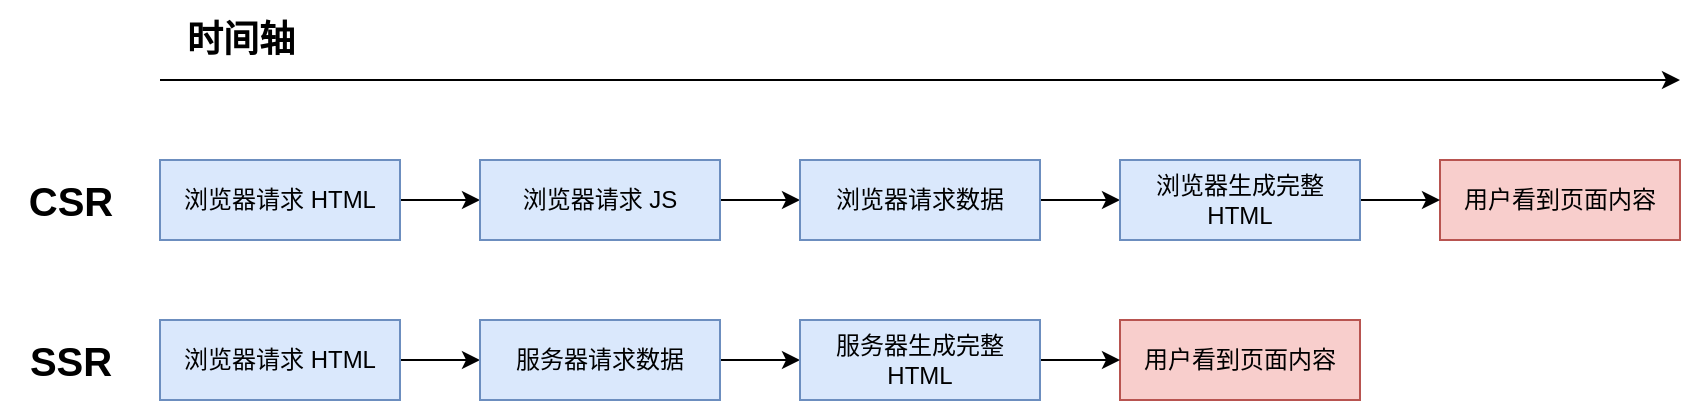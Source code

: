 <mxfile version="21.0.2" type="github">
  <diagram name="第 1 页" id="Dc70c8iUVvS1Q9qTM1lu">
    <mxGraphModel dx="955" dy="613" grid="0" gridSize="10" guides="1" tooltips="1" connect="1" arrows="1" fold="1" page="0" pageScale="1" pageWidth="827" pageHeight="1169" math="0" shadow="0">
      <root>
        <mxCell id="0" />
        <mxCell id="1" parent="0" />
        <mxCell id="fsB3KkUO0RHxOK5EsC4q-1" value="" style="endArrow=classic;html=1;rounded=0;" edge="1" parent="1">
          <mxGeometry width="50" height="50" relative="1" as="geometry">
            <mxPoint x="120" y="80" as="sourcePoint" />
            <mxPoint x="880" y="80" as="targetPoint" />
          </mxGeometry>
        </mxCell>
        <mxCell id="fsB3KkUO0RHxOK5EsC4q-2" value="时间轴" style="text;html=1;align=center;verticalAlign=middle;resizable=0;points=[];autosize=1;strokeColor=none;fillColor=none;fontStyle=1;fontSize=18;" vertex="1" parent="1">
          <mxGeometry x="120" y="40" width="80" height="40" as="geometry" />
        </mxCell>
        <mxCell id="fsB3KkUO0RHxOK5EsC4q-15" style="edgeStyle=orthogonalEdgeStyle;rounded=0;orthogonalLoop=1;jettySize=auto;html=1;exitX=1;exitY=0.5;exitDx=0;exitDy=0;entryX=0;entryY=0.5;entryDx=0;entryDy=0;" edge="1" parent="1" source="fsB3KkUO0RHxOK5EsC4q-5" target="fsB3KkUO0RHxOK5EsC4q-8">
          <mxGeometry relative="1" as="geometry" />
        </mxCell>
        <mxCell id="fsB3KkUO0RHxOK5EsC4q-5" value="浏览器请求 HTML" style="whiteSpace=wrap;html=1;fillColor=#dae8fc;strokeColor=#6c8ebf;" vertex="1" parent="1">
          <mxGeometry x="120" y="120" width="120" height="40" as="geometry" />
        </mxCell>
        <mxCell id="fsB3KkUO0RHxOK5EsC4q-6" value="CSR" style="text;html=1;align=center;verticalAlign=middle;resizable=0;points=[];autosize=1;strokeColor=none;fillColor=none;fontSize=20;fontStyle=1" vertex="1" parent="1">
          <mxGeometry x="40" y="120" width="70" height="40" as="geometry" />
        </mxCell>
        <mxCell id="fsB3KkUO0RHxOK5EsC4q-7" value="SSR" style="text;html=1;align=center;verticalAlign=middle;resizable=0;points=[];autosize=1;strokeColor=none;fillColor=none;fontSize=20;fontStyle=1" vertex="1" parent="1">
          <mxGeometry x="45" y="200" width="60" height="40" as="geometry" />
        </mxCell>
        <mxCell id="fsB3KkUO0RHxOK5EsC4q-16" style="edgeStyle=orthogonalEdgeStyle;rounded=0;orthogonalLoop=1;jettySize=auto;html=1;exitX=1;exitY=0.5;exitDx=0;exitDy=0;entryX=0;entryY=0.5;entryDx=0;entryDy=0;" edge="1" parent="1" source="fsB3KkUO0RHxOK5EsC4q-8" target="fsB3KkUO0RHxOK5EsC4q-9">
          <mxGeometry relative="1" as="geometry" />
        </mxCell>
        <mxCell id="fsB3KkUO0RHxOK5EsC4q-8" value="浏览器请求 JS" style="whiteSpace=wrap;html=1;fillColor=#dae8fc;strokeColor=#6c8ebf;" vertex="1" parent="1">
          <mxGeometry x="280" y="120" width="120" height="40" as="geometry" />
        </mxCell>
        <mxCell id="fsB3KkUO0RHxOK5EsC4q-17" style="edgeStyle=orthogonalEdgeStyle;rounded=0;orthogonalLoop=1;jettySize=auto;html=1;exitX=1;exitY=0.5;exitDx=0;exitDy=0;entryX=0;entryY=0.5;entryDx=0;entryDy=0;" edge="1" parent="1" source="fsB3KkUO0RHxOK5EsC4q-9" target="fsB3KkUO0RHxOK5EsC4q-13">
          <mxGeometry relative="1" as="geometry" />
        </mxCell>
        <mxCell id="fsB3KkUO0RHxOK5EsC4q-9" value="浏览器请求数据" style="whiteSpace=wrap;html=1;fillColor=#dae8fc;strokeColor=#6c8ebf;" vertex="1" parent="1">
          <mxGeometry x="440" y="120" width="120" height="40" as="geometry" />
        </mxCell>
        <mxCell id="fsB3KkUO0RHxOK5EsC4q-10" value="用户看到页面内容" style="whiteSpace=wrap;html=1;fillColor=#f8cecc;strokeColor=#b85450;" vertex="1" parent="1">
          <mxGeometry x="760" y="120" width="120" height="40" as="geometry" />
        </mxCell>
        <mxCell id="fsB3KkUO0RHxOK5EsC4q-21" style="edgeStyle=orthogonalEdgeStyle;rounded=0;orthogonalLoop=1;jettySize=auto;html=1;exitX=1;exitY=0.5;exitDx=0;exitDy=0;entryX=0;entryY=0.5;entryDx=0;entryDy=0;" edge="1" parent="1" source="fsB3KkUO0RHxOK5EsC4q-11" target="fsB3KkUO0RHxOK5EsC4q-19">
          <mxGeometry relative="1" as="geometry" />
        </mxCell>
        <mxCell id="fsB3KkUO0RHxOK5EsC4q-11" value="浏览器请求 HTML" style="whiteSpace=wrap;html=1;fillColor=#dae8fc;strokeColor=#6c8ebf;" vertex="1" parent="1">
          <mxGeometry x="120" y="200" width="120" height="40" as="geometry" />
        </mxCell>
        <mxCell id="fsB3KkUO0RHxOK5EsC4q-12" value="用户看到页面内容" style="whiteSpace=wrap;html=1;fillColor=#f8cecc;strokeColor=#b85450;" vertex="1" parent="1">
          <mxGeometry x="600" y="200" width="120" height="40" as="geometry" />
        </mxCell>
        <mxCell id="fsB3KkUO0RHxOK5EsC4q-18" style="edgeStyle=orthogonalEdgeStyle;rounded=0;orthogonalLoop=1;jettySize=auto;html=1;exitX=1;exitY=0.5;exitDx=0;exitDy=0;entryX=0;entryY=0.5;entryDx=0;entryDy=0;" edge="1" parent="1" source="fsB3KkUO0RHxOK5EsC4q-13" target="fsB3KkUO0RHxOK5EsC4q-10">
          <mxGeometry relative="1" as="geometry" />
        </mxCell>
        <mxCell id="fsB3KkUO0RHxOK5EsC4q-13" value="浏览器生成完整 HTML" style="whiteSpace=wrap;html=1;fillColor=#dae8fc;strokeColor=#6c8ebf;" vertex="1" parent="1">
          <mxGeometry x="600" y="120" width="120" height="40" as="geometry" />
        </mxCell>
        <mxCell id="fsB3KkUO0RHxOK5EsC4q-22" style="edgeStyle=orthogonalEdgeStyle;rounded=0;orthogonalLoop=1;jettySize=auto;html=1;exitX=1;exitY=0.5;exitDx=0;exitDy=0;entryX=0;entryY=0.5;entryDx=0;entryDy=0;" edge="1" parent="1" source="fsB3KkUO0RHxOK5EsC4q-19" target="fsB3KkUO0RHxOK5EsC4q-20">
          <mxGeometry relative="1" as="geometry" />
        </mxCell>
        <mxCell id="fsB3KkUO0RHxOK5EsC4q-19" value="服务器请求数据" style="whiteSpace=wrap;html=1;fillColor=#dae8fc;strokeColor=#6c8ebf;" vertex="1" parent="1">
          <mxGeometry x="280" y="200" width="120" height="40" as="geometry" />
        </mxCell>
        <mxCell id="fsB3KkUO0RHxOK5EsC4q-23" style="edgeStyle=orthogonalEdgeStyle;rounded=0;orthogonalLoop=1;jettySize=auto;html=1;exitX=1;exitY=0.5;exitDx=0;exitDy=0;entryX=0;entryY=0.5;entryDx=0;entryDy=0;" edge="1" parent="1" source="fsB3KkUO0RHxOK5EsC4q-20" target="fsB3KkUO0RHxOK5EsC4q-12">
          <mxGeometry relative="1" as="geometry" />
        </mxCell>
        <mxCell id="fsB3KkUO0RHxOK5EsC4q-20" value="服务器生成完整 HTML" style="whiteSpace=wrap;html=1;fillColor=#dae8fc;strokeColor=#6c8ebf;" vertex="1" parent="1">
          <mxGeometry x="440" y="200" width="120" height="40" as="geometry" />
        </mxCell>
      </root>
    </mxGraphModel>
  </diagram>
</mxfile>

